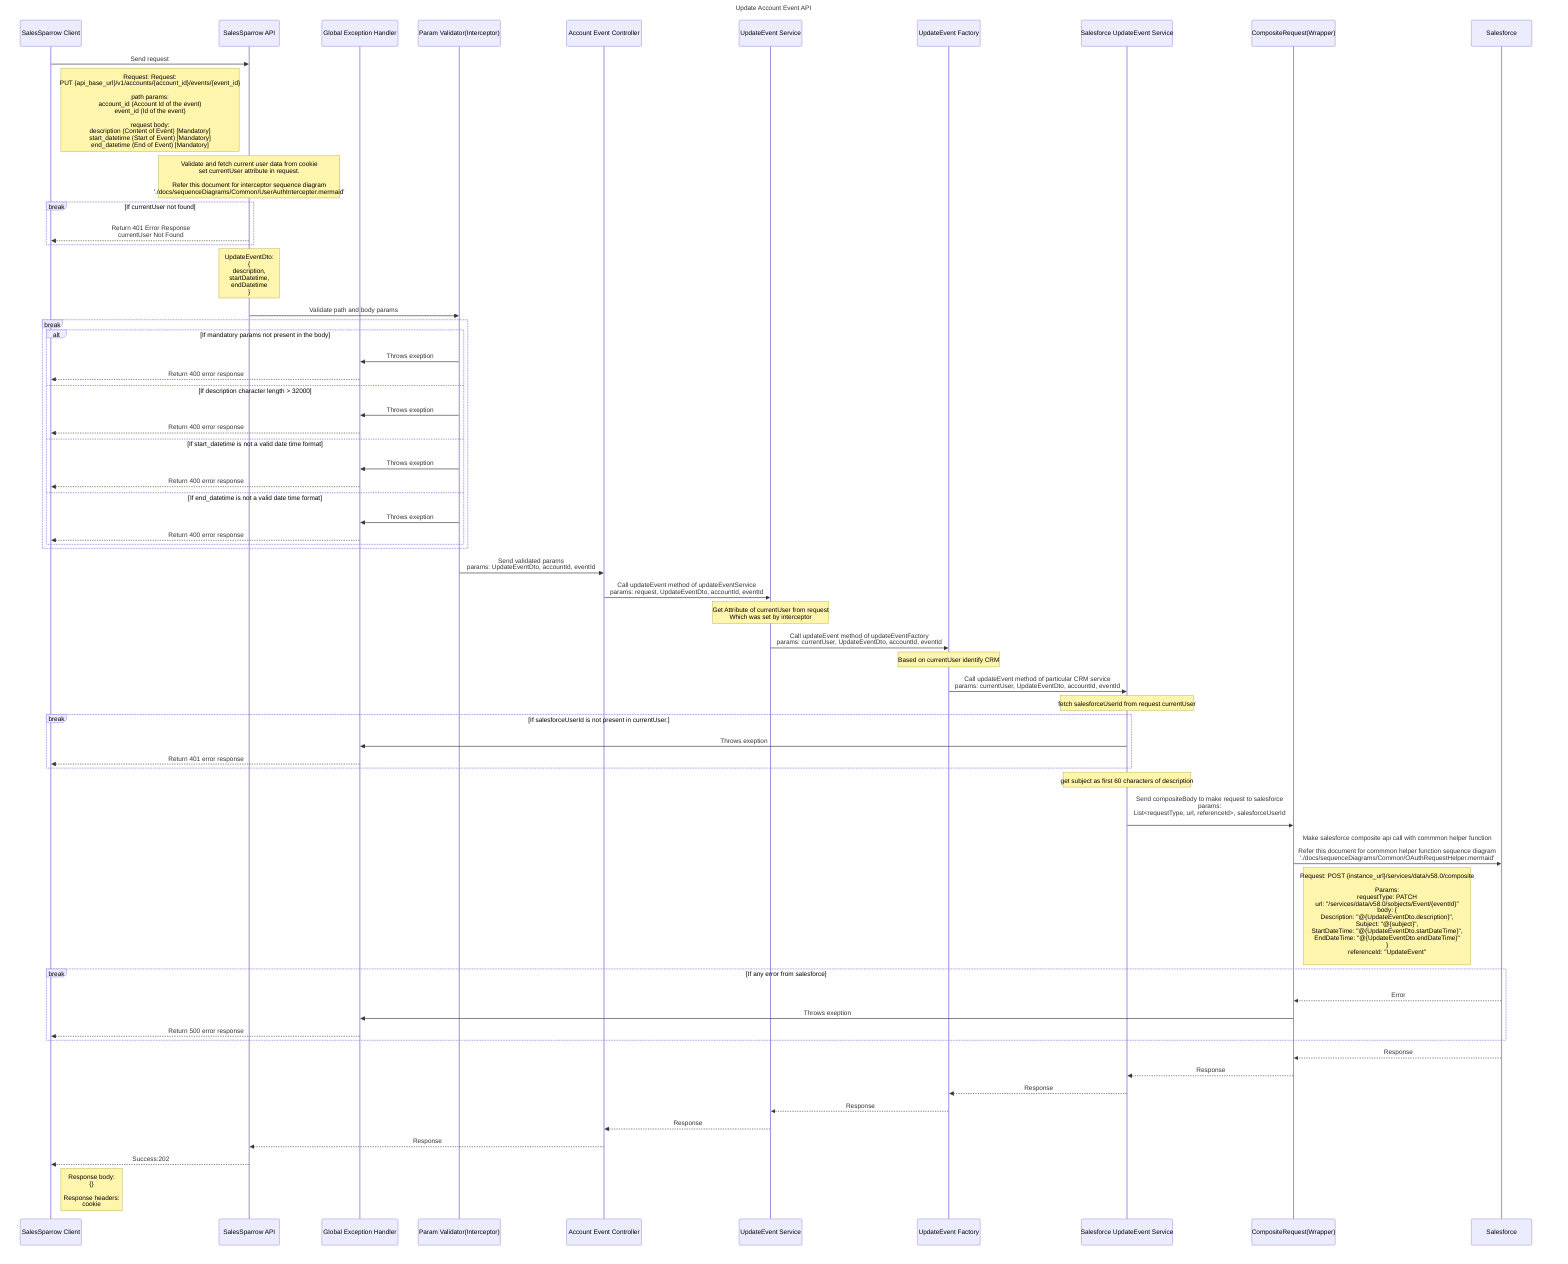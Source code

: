 sequenceDiagram
title Update Account Event API
    participant ui as SalesSparrow Client
    participant api as SalesSparrow API
    participant exceptionHandler as Global Exception Handler
    participant validator as Param Validator(Interceptor)
    participant controller as Account Event Controller
    participant service as UpdateEvent Service
    participant factory as UpdateEvent Factory
    participant crm as Salesforce UpdateEvent Service
    participant CompositeRequestWrapper as CompositeRequest(Wrapper)
    participant salesforce as Salesforce

    ui->>api:  Send request 
    note right of ui: Request: Request: <br>PUT {api_base_url}/v1/accounts/{account_id}/events/{event_id}<br><br>path params:  <br>account_id (Account Id of the event)<br>event_id (Id of the event) <br><br> request body:<br>description (Content of Event) [Mandatory]<br>start_datetime (Start of Event) [Mandatory]<br>end_datetime (End of Event) [Mandatory]

    note over api: Validate and fetch current user data from cookie<br>set currentUser attribute in request.<br><br>Refer this document for interceptor sequence diagram <br> './docs/sequenceDiagrams/Common/UserAuthIntercepter.mermaid'
    break If currentUser not found
        api-->>ui: Return 401 Error Response<br>currentUser Not Found
    end

    note over api: UpdateEventDto: <br>{<br>description,<br>startDatetime,<br>endDatetime<br>}
    api->>validator: Validate path and body params

    break 
        alt If mandatory params not present in the body    
            validator->>exceptionHandler: Throws exeption
            exceptionHandler-->>ui:Return 400 error response
        else If description character length > 32000
            validator->>exceptionHandler: Throws exeption
            exceptionHandler-->>ui:Return 400 error response
        else If start_datetime is not a valid date time format
            validator->>exceptionHandler: Throws exeption
            exceptionHandler-->>ui:Return 400 error response
        else If end_datetime is not a valid date time format
            validator->>exceptionHandler: Throws exeption
            exceptionHandler-->>ui:Return 400 error response
        end
    end

    validator->>controller: Send validated params<br>params: UpdateEventDto, accountId, eventId
    
    controller->>service: Call updateEvent method of updateEventService<br> params: request, UpdateEventDto, accountId, eventId
    note over service: Get Attribute of currentUser from request<br>Which was set by interceptor

    service->>factory: Call updateEvent method of updateEventFactory<br>params: currentUser, UpdateEventDto, accountId, eventId
    note over factory: Based on currentUser identify CRM

    factory->>crm: Call updateEvent method of particular CRM service<br>params: currentUser, UpdateEventDto, accountId, eventId

    note over crm: fetch salesforceUserId from request currentUser
    break If salesforceUserId is not present in currentUser.
        crm->>exceptionHandler: Throws exeption
        exceptionHandler-->>ui:Return 401 error response 
    end
    note over crm: get subject as first 60 characters of description
    crm->>CompositeRequestWrapper: Send compositeBody to make request to salesforce<br>params: <br> List<requestType, url, referenceId>, salesforceUserId <br>

    CompositeRequestWrapper->>salesforce: Make salesforce composite api call with commmon helper function<br><br>Refer this document for commmon helper function sequence diagram <br> './docs/sequenceDiagrams/Common/OAuthRequestHelper.mermaid'
    note right of CompositeRequestWrapper: Request: POST {instance_url}/services/data/v58.0/composite <br><br>Params: <br> requestType: PATCH<br> url: "/services/data/v58.0/sobjects/Event/{eventId}"<br>body: {<br>Description: "@{UpdateEventDto.description}",<br> Subject: "@{subject}",<br>StartDateTime: "@{UpdateEventDto.startDateTime}",<br>EndDateTime: "@{UpdateEventDto.endDateTime}"<br>} <br>referenceId: "UpdateEvent"<br>
    
    break If any error from salesforce
        salesforce-->>CompositeRequestWrapper: Error
        CompositeRequestWrapper->>exceptionHandler: Throws exeption
        exceptionHandler-->>ui: Return 500 error response
    end

    salesforce-->>CompositeRequestWrapper: Response
    CompositeRequestWrapper-->>crm: Response

    crm-->>factory: Response
    factory-->>service: Response
    service-->> controller: Response
    controller-->>api: Response

    api-->>ui: Success:202
    note right of ui: Response body: <br> {}<br><br>Response headers:<br> cookie